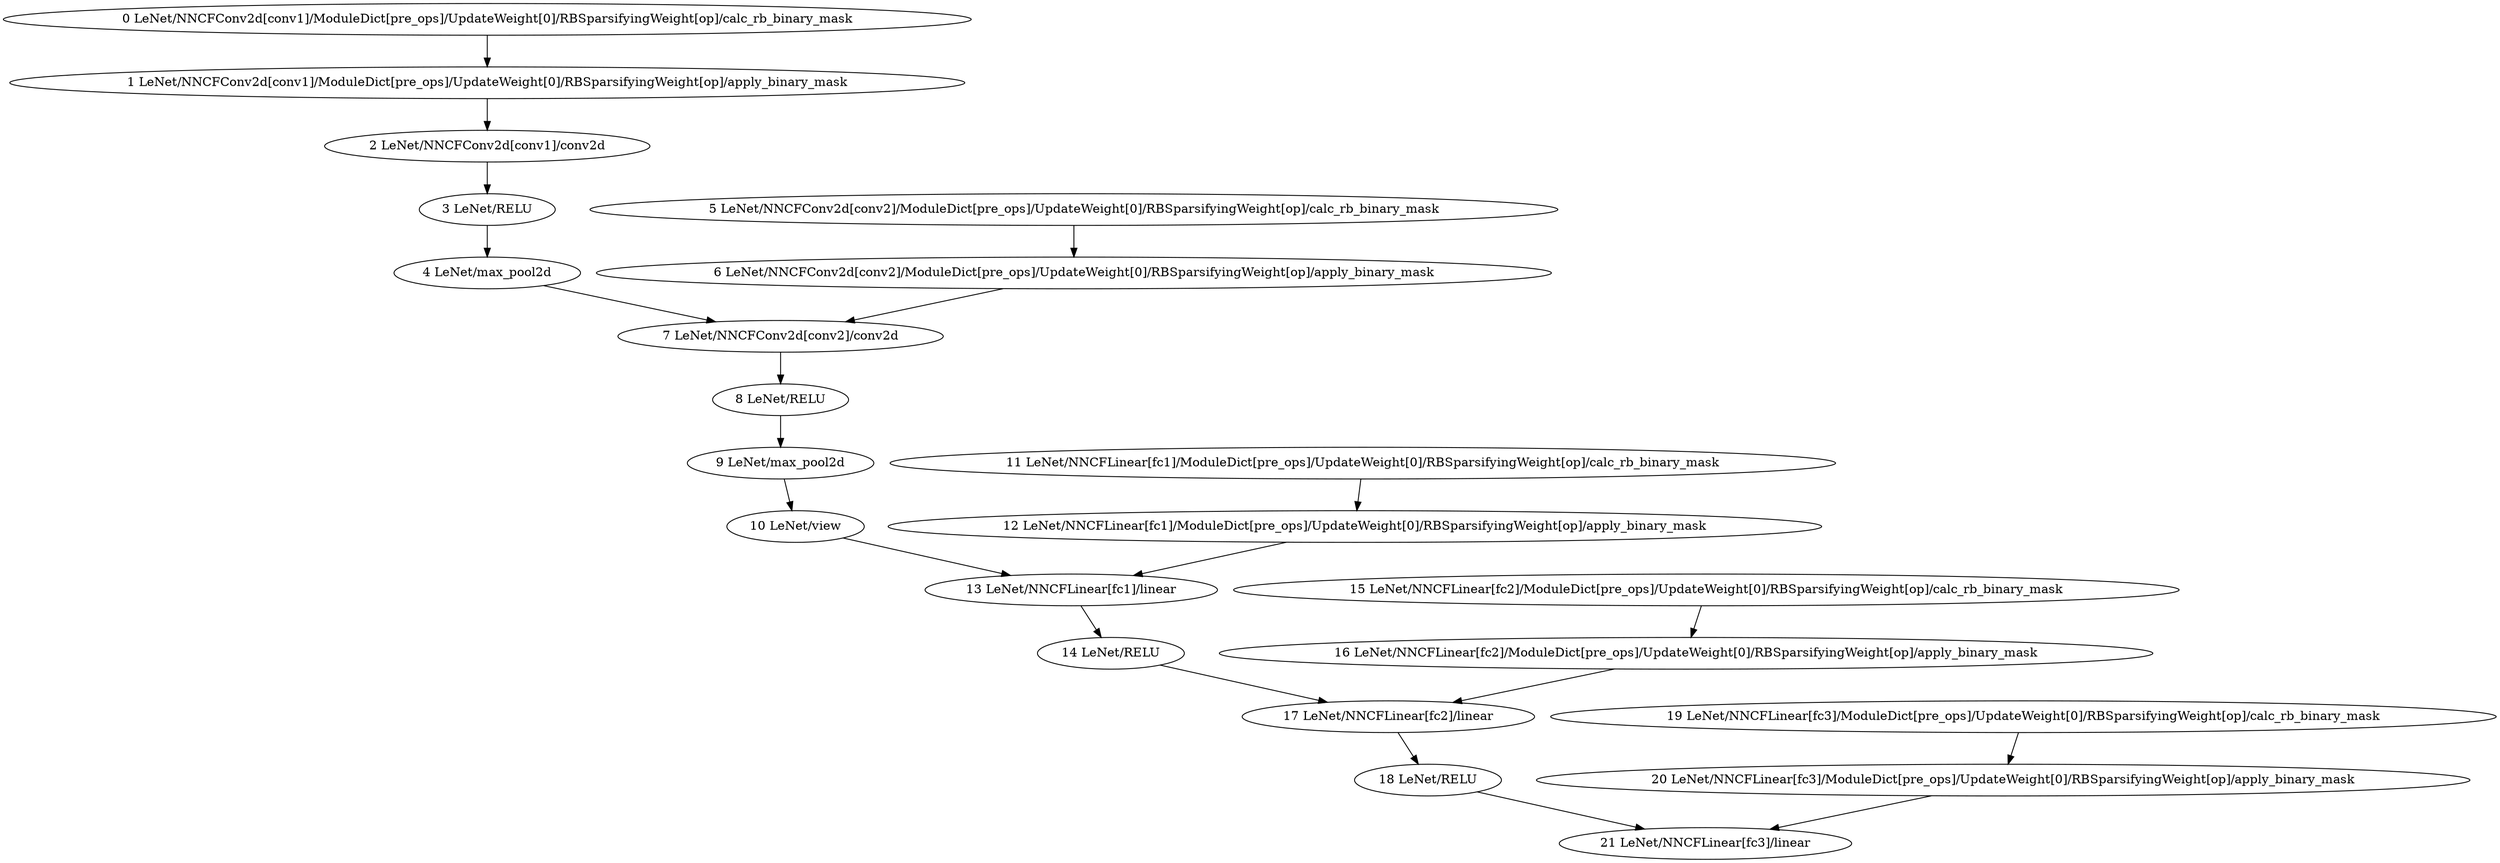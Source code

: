 strict digraph  {
"0 LeNet/NNCFConv2d[conv1]/ModuleDict[pre_ops]/UpdateWeight[0]/RBSparsifyingWeight[op]/calc_rb_binary_mask" [id=0, scope="LeNet/NNCFConv2d[conv1]/ModuleDict[pre_ops]/UpdateWeight[0]/RBSparsifyingWeight[op]", type=calc_rb_binary_mask];
"1 LeNet/NNCFConv2d[conv1]/ModuleDict[pre_ops]/UpdateWeight[0]/RBSparsifyingWeight[op]/apply_binary_mask" [id=1, scope="LeNet/NNCFConv2d[conv1]/ModuleDict[pre_ops]/UpdateWeight[0]/RBSparsifyingWeight[op]", type=apply_binary_mask];
"2 LeNet/NNCFConv2d[conv1]/conv2d" [id=2, scope="LeNet/NNCFConv2d[conv1]", type=conv2d];
"3 LeNet/RELU" [id=3, scope=LeNet, type=RELU];
"4 LeNet/max_pool2d" [id=4, scope=LeNet, type=max_pool2d];
"5 LeNet/NNCFConv2d[conv2]/ModuleDict[pre_ops]/UpdateWeight[0]/RBSparsifyingWeight[op]/calc_rb_binary_mask" [id=5, scope="LeNet/NNCFConv2d[conv2]/ModuleDict[pre_ops]/UpdateWeight[0]/RBSparsifyingWeight[op]", type=calc_rb_binary_mask];
"6 LeNet/NNCFConv2d[conv2]/ModuleDict[pre_ops]/UpdateWeight[0]/RBSparsifyingWeight[op]/apply_binary_mask" [id=6, scope="LeNet/NNCFConv2d[conv2]/ModuleDict[pre_ops]/UpdateWeight[0]/RBSparsifyingWeight[op]", type=apply_binary_mask];
"7 LeNet/NNCFConv2d[conv2]/conv2d" [id=7, scope="LeNet/NNCFConv2d[conv2]", type=conv2d];
"8 LeNet/RELU" [id=8, scope=LeNet, type=RELU];
"9 LeNet/max_pool2d" [id=9, scope=LeNet, type=max_pool2d];
"10 LeNet/view" [id=10, scope=LeNet, type=view];
"11 LeNet/NNCFLinear[fc1]/ModuleDict[pre_ops]/UpdateWeight[0]/RBSparsifyingWeight[op]/calc_rb_binary_mask" [id=11, scope="LeNet/NNCFLinear[fc1]/ModuleDict[pre_ops]/UpdateWeight[0]/RBSparsifyingWeight[op]", type=calc_rb_binary_mask];
"12 LeNet/NNCFLinear[fc1]/ModuleDict[pre_ops]/UpdateWeight[0]/RBSparsifyingWeight[op]/apply_binary_mask" [id=12, scope="LeNet/NNCFLinear[fc1]/ModuleDict[pre_ops]/UpdateWeight[0]/RBSparsifyingWeight[op]", type=apply_binary_mask];
"13 LeNet/NNCFLinear[fc1]/linear" [id=13, scope="LeNet/NNCFLinear[fc1]", type=linear];
"14 LeNet/RELU" [id=14, scope=LeNet, type=RELU];
"15 LeNet/NNCFLinear[fc2]/ModuleDict[pre_ops]/UpdateWeight[0]/RBSparsifyingWeight[op]/calc_rb_binary_mask" [id=15, scope="LeNet/NNCFLinear[fc2]/ModuleDict[pre_ops]/UpdateWeight[0]/RBSparsifyingWeight[op]", type=calc_rb_binary_mask];
"16 LeNet/NNCFLinear[fc2]/ModuleDict[pre_ops]/UpdateWeight[0]/RBSparsifyingWeight[op]/apply_binary_mask" [id=16, scope="LeNet/NNCFLinear[fc2]/ModuleDict[pre_ops]/UpdateWeight[0]/RBSparsifyingWeight[op]", type=apply_binary_mask];
"17 LeNet/NNCFLinear[fc2]/linear" [id=17, scope="LeNet/NNCFLinear[fc2]", type=linear];
"18 LeNet/RELU" [id=18, scope=LeNet, type=RELU];
"19 LeNet/NNCFLinear[fc3]/ModuleDict[pre_ops]/UpdateWeight[0]/RBSparsifyingWeight[op]/calc_rb_binary_mask" [id=19, scope="LeNet/NNCFLinear[fc3]/ModuleDict[pre_ops]/UpdateWeight[0]/RBSparsifyingWeight[op]", type=calc_rb_binary_mask];
"20 LeNet/NNCFLinear[fc3]/ModuleDict[pre_ops]/UpdateWeight[0]/RBSparsifyingWeight[op]/apply_binary_mask" [id=20, scope="LeNet/NNCFLinear[fc3]/ModuleDict[pre_ops]/UpdateWeight[0]/RBSparsifyingWeight[op]", type=apply_binary_mask];
"21 LeNet/NNCFLinear[fc3]/linear" [id=21, scope="LeNet/NNCFLinear[fc3]", type=linear];
"0 LeNet/NNCFConv2d[conv1]/ModuleDict[pre_ops]/UpdateWeight[0]/RBSparsifyingWeight[op]/calc_rb_binary_mask" -> "1 LeNet/NNCFConv2d[conv1]/ModuleDict[pre_ops]/UpdateWeight[0]/RBSparsifyingWeight[op]/apply_binary_mask";
"1 LeNet/NNCFConv2d[conv1]/ModuleDict[pre_ops]/UpdateWeight[0]/RBSparsifyingWeight[op]/apply_binary_mask" -> "2 LeNet/NNCFConv2d[conv1]/conv2d";
"2 LeNet/NNCFConv2d[conv1]/conv2d" -> "3 LeNet/RELU";
"3 LeNet/RELU" -> "4 LeNet/max_pool2d";
"4 LeNet/max_pool2d" -> "7 LeNet/NNCFConv2d[conv2]/conv2d";
"5 LeNet/NNCFConv2d[conv2]/ModuleDict[pre_ops]/UpdateWeight[0]/RBSparsifyingWeight[op]/calc_rb_binary_mask" -> "6 LeNet/NNCFConv2d[conv2]/ModuleDict[pre_ops]/UpdateWeight[0]/RBSparsifyingWeight[op]/apply_binary_mask";
"6 LeNet/NNCFConv2d[conv2]/ModuleDict[pre_ops]/UpdateWeight[0]/RBSparsifyingWeight[op]/apply_binary_mask" -> "7 LeNet/NNCFConv2d[conv2]/conv2d";
"7 LeNet/NNCFConv2d[conv2]/conv2d" -> "8 LeNet/RELU";
"8 LeNet/RELU" -> "9 LeNet/max_pool2d";
"9 LeNet/max_pool2d" -> "10 LeNet/view";
"10 LeNet/view" -> "13 LeNet/NNCFLinear[fc1]/linear";
"11 LeNet/NNCFLinear[fc1]/ModuleDict[pre_ops]/UpdateWeight[0]/RBSparsifyingWeight[op]/calc_rb_binary_mask" -> "12 LeNet/NNCFLinear[fc1]/ModuleDict[pre_ops]/UpdateWeight[0]/RBSparsifyingWeight[op]/apply_binary_mask";
"12 LeNet/NNCFLinear[fc1]/ModuleDict[pre_ops]/UpdateWeight[0]/RBSparsifyingWeight[op]/apply_binary_mask" -> "13 LeNet/NNCFLinear[fc1]/linear";
"13 LeNet/NNCFLinear[fc1]/linear" -> "14 LeNet/RELU";
"14 LeNet/RELU" -> "17 LeNet/NNCFLinear[fc2]/linear";
"15 LeNet/NNCFLinear[fc2]/ModuleDict[pre_ops]/UpdateWeight[0]/RBSparsifyingWeight[op]/calc_rb_binary_mask" -> "16 LeNet/NNCFLinear[fc2]/ModuleDict[pre_ops]/UpdateWeight[0]/RBSparsifyingWeight[op]/apply_binary_mask";
"16 LeNet/NNCFLinear[fc2]/ModuleDict[pre_ops]/UpdateWeight[0]/RBSparsifyingWeight[op]/apply_binary_mask" -> "17 LeNet/NNCFLinear[fc2]/linear";
"17 LeNet/NNCFLinear[fc2]/linear" -> "18 LeNet/RELU";
"18 LeNet/RELU" -> "21 LeNet/NNCFLinear[fc3]/linear";
"19 LeNet/NNCFLinear[fc3]/ModuleDict[pre_ops]/UpdateWeight[0]/RBSparsifyingWeight[op]/calc_rb_binary_mask" -> "20 LeNet/NNCFLinear[fc3]/ModuleDict[pre_ops]/UpdateWeight[0]/RBSparsifyingWeight[op]/apply_binary_mask";
"20 LeNet/NNCFLinear[fc3]/ModuleDict[pre_ops]/UpdateWeight[0]/RBSparsifyingWeight[op]/apply_binary_mask" -> "21 LeNet/NNCFLinear[fc3]/linear";
}
